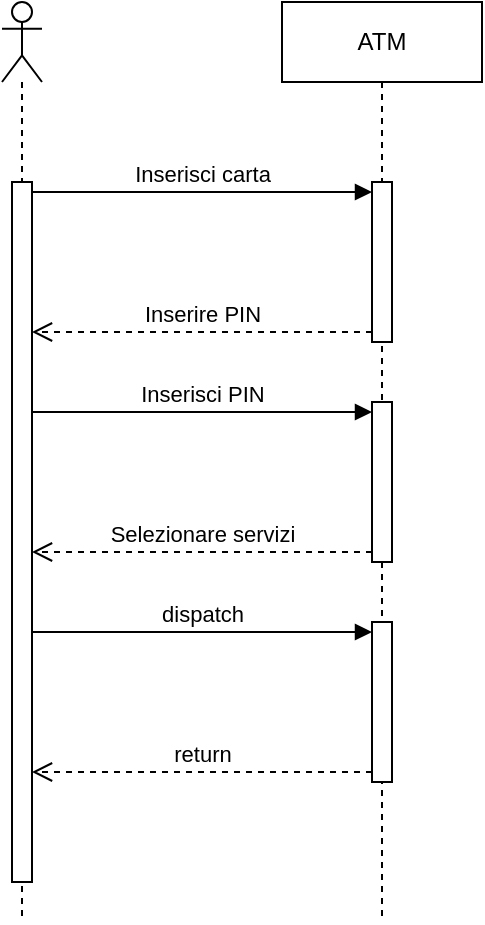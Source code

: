 <mxfile version="22.1.2" type="github">
  <diagram name="Pagina-1" id="OL6ZDqpwB00pBAxmsU1Q">
    <mxGraphModel dx="683" dy="372" grid="1" gridSize="10" guides="1" tooltips="1" connect="1" arrows="1" fold="1" page="1" pageScale="1" pageWidth="827" pageHeight="1169" math="0" shadow="0">
      <root>
        <mxCell id="0" />
        <mxCell id="1" parent="0" />
        <mxCell id="HF-LxzAFCWYtsDe55L92-1" value="" style="shape=umlLifeline;perimeter=lifelinePerimeter;whiteSpace=wrap;html=1;container=1;dropTarget=0;collapsible=0;recursiveResize=0;outlineConnect=0;portConstraint=eastwest;newEdgeStyle={&quot;curved&quot;:0,&quot;rounded&quot;:0};participant=umlActor;" vertex="1" parent="1">
          <mxGeometry x="110" y="40" width="20" height="460" as="geometry" />
        </mxCell>
        <mxCell id="HF-LxzAFCWYtsDe55L92-15" value="" style="html=1;points=[[0,0,0,0,5],[0,1,0,0,-5],[1,0,0,0,5],[1,1,0,0,-5]];perimeter=orthogonalPerimeter;outlineConnect=0;targetShapes=umlLifeline;portConstraint=eastwest;newEdgeStyle={&quot;curved&quot;:0,&quot;rounded&quot;:0};" vertex="1" parent="HF-LxzAFCWYtsDe55L92-1">
          <mxGeometry x="5" y="90" width="10" height="350" as="geometry" />
        </mxCell>
        <mxCell id="HF-LxzAFCWYtsDe55L92-2" value="ATM" style="shape=umlLifeline;perimeter=lifelinePerimeter;whiteSpace=wrap;html=1;container=1;dropTarget=0;collapsible=0;recursiveResize=0;outlineConnect=0;portConstraint=eastwest;newEdgeStyle={&quot;curved&quot;:0,&quot;rounded&quot;:0};" vertex="1" parent="1">
          <mxGeometry x="250" y="40" width="100" height="460" as="geometry" />
        </mxCell>
        <mxCell id="HF-LxzAFCWYtsDe55L92-12" value="" style="html=1;points=[[0,0,0,0,5],[0,1,0,0,-5],[1,0,0,0,5],[1,1,0,0,-5]];perimeter=orthogonalPerimeter;outlineConnect=0;targetShapes=umlLifeline;portConstraint=eastwest;newEdgeStyle={&quot;curved&quot;:0,&quot;rounded&quot;:0};" vertex="1" parent="HF-LxzAFCWYtsDe55L92-2">
          <mxGeometry x="45" y="90" width="10" height="80" as="geometry" />
        </mxCell>
        <mxCell id="HF-LxzAFCWYtsDe55L92-16" value="" style="html=1;points=[[0,0,0,0,5],[0,1,0,0,-5],[1,0,0,0,5],[1,1,0,0,-5]];perimeter=orthogonalPerimeter;outlineConnect=0;targetShapes=umlLifeline;portConstraint=eastwest;newEdgeStyle={&quot;curved&quot;:0,&quot;rounded&quot;:0};" vertex="1" parent="HF-LxzAFCWYtsDe55L92-2">
          <mxGeometry x="45" y="200" width="10" height="80" as="geometry" />
        </mxCell>
        <mxCell id="HF-LxzAFCWYtsDe55L92-19" value="" style="html=1;points=[[0,0,0,0,5],[0,1,0,0,-5],[1,0,0,0,5],[1,1,0,0,-5]];perimeter=orthogonalPerimeter;outlineConnect=0;targetShapes=umlLifeline;portConstraint=eastwest;newEdgeStyle={&quot;curved&quot;:0,&quot;rounded&quot;:0};" vertex="1" parent="HF-LxzAFCWYtsDe55L92-2">
          <mxGeometry x="45" y="310" width="10" height="80" as="geometry" />
        </mxCell>
        <mxCell id="HF-LxzAFCWYtsDe55L92-13" value="Inserisci carta" style="html=1;verticalAlign=bottom;endArrow=block;curved=0;rounded=0;entryX=0;entryY=0;entryDx=0;entryDy=5;exitX=1;exitY=0;exitDx=0;exitDy=5;exitPerimeter=0;" edge="1" target="HF-LxzAFCWYtsDe55L92-12" parent="1" source="HF-LxzAFCWYtsDe55L92-15">
          <mxGeometry relative="1" as="geometry">
            <mxPoint x="225" y="135" as="sourcePoint" />
            <mxPoint as="offset" />
          </mxGeometry>
        </mxCell>
        <mxCell id="HF-LxzAFCWYtsDe55L92-14" value="Inserire PIN" style="html=1;verticalAlign=bottom;endArrow=open;dashed=1;endSize=8;curved=0;rounded=0;exitX=0;exitY=1;exitDx=0;exitDy=-5;" edge="1" source="HF-LxzAFCWYtsDe55L92-12" parent="1" target="HF-LxzAFCWYtsDe55L92-15">
          <mxGeometry relative="1" as="geometry">
            <mxPoint x="225" y="205" as="targetPoint" />
          </mxGeometry>
        </mxCell>
        <mxCell id="HF-LxzAFCWYtsDe55L92-17" value="Inserisci PIN" style="html=1;verticalAlign=bottom;endArrow=block;curved=0;rounded=0;entryX=0;entryY=0;entryDx=0;entryDy=5;" edge="1" target="HF-LxzAFCWYtsDe55L92-16" parent="1" source="HF-LxzAFCWYtsDe55L92-15">
          <mxGeometry relative="1" as="geometry">
            <mxPoint x="160" y="230" as="sourcePoint" />
          </mxGeometry>
        </mxCell>
        <mxCell id="HF-LxzAFCWYtsDe55L92-18" value="Selezionare servizi" style="html=1;verticalAlign=bottom;endArrow=open;dashed=1;endSize=8;curved=0;rounded=0;exitX=0;exitY=1;exitDx=0;exitDy=-5;exitPerimeter=0;" edge="1" source="HF-LxzAFCWYtsDe55L92-16" parent="1" target="HF-LxzAFCWYtsDe55L92-15">
          <mxGeometry relative="1" as="geometry">
            <mxPoint x="160" y="320" as="targetPoint" />
          </mxGeometry>
        </mxCell>
        <mxCell id="HF-LxzAFCWYtsDe55L92-20" value="dispatch" style="html=1;verticalAlign=bottom;endArrow=block;curved=0;rounded=0;entryX=0;entryY=0;entryDx=0;entryDy=5;" edge="1" target="HF-LxzAFCWYtsDe55L92-19" parent="1" source="HF-LxzAFCWYtsDe55L92-15">
          <mxGeometry relative="1" as="geometry">
            <mxPoint x="225" y="355" as="sourcePoint" />
          </mxGeometry>
        </mxCell>
        <mxCell id="HF-LxzAFCWYtsDe55L92-21" value="return" style="html=1;verticalAlign=bottom;endArrow=open;dashed=1;endSize=8;curved=0;rounded=0;exitX=0;exitY=1;exitDx=0;exitDy=-5;" edge="1" source="HF-LxzAFCWYtsDe55L92-19" parent="1" target="HF-LxzAFCWYtsDe55L92-15">
          <mxGeometry relative="1" as="geometry">
            <mxPoint x="225" y="425" as="targetPoint" />
          </mxGeometry>
        </mxCell>
      </root>
    </mxGraphModel>
  </diagram>
</mxfile>
